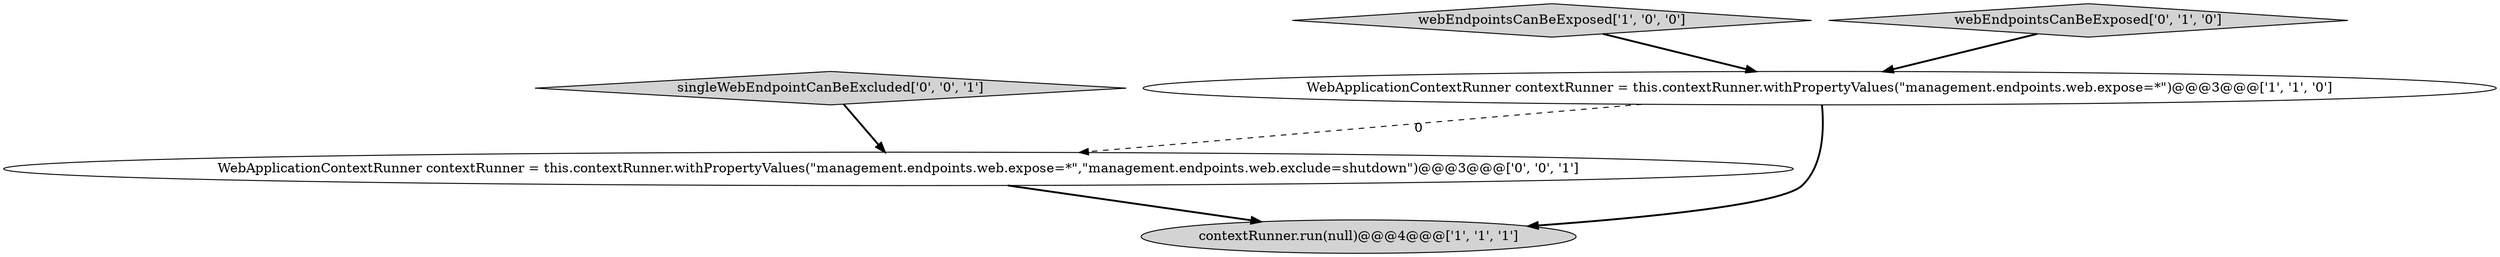 digraph {
1 [style = filled, label = "WebApplicationContextRunner contextRunner = this.contextRunner.withPropertyValues(\"management.endpoints.web.expose=*\")@@@3@@@['1', '1', '0']", fillcolor = white, shape = ellipse image = "AAA0AAABBB1BBB"];
2 [style = filled, label = "contextRunner.run(null)@@@4@@@['1', '1', '1']", fillcolor = lightgray, shape = ellipse image = "AAA0AAABBB1BBB"];
5 [style = filled, label = "singleWebEndpointCanBeExcluded['0', '0', '1']", fillcolor = lightgray, shape = diamond image = "AAA0AAABBB3BBB"];
0 [style = filled, label = "webEndpointsCanBeExposed['1', '0', '0']", fillcolor = lightgray, shape = diamond image = "AAA0AAABBB1BBB"];
3 [style = filled, label = "webEndpointsCanBeExposed['0', '1', '0']", fillcolor = lightgray, shape = diamond image = "AAA0AAABBB2BBB"];
4 [style = filled, label = "WebApplicationContextRunner contextRunner = this.contextRunner.withPropertyValues(\"management.endpoints.web.expose=*\",\"management.endpoints.web.exclude=shutdown\")@@@3@@@['0', '0', '1']", fillcolor = white, shape = ellipse image = "AAA0AAABBB3BBB"];
1->4 [style = dashed, label="0"];
1->2 [style = bold, label=""];
4->2 [style = bold, label=""];
3->1 [style = bold, label=""];
0->1 [style = bold, label=""];
5->4 [style = bold, label=""];
}
